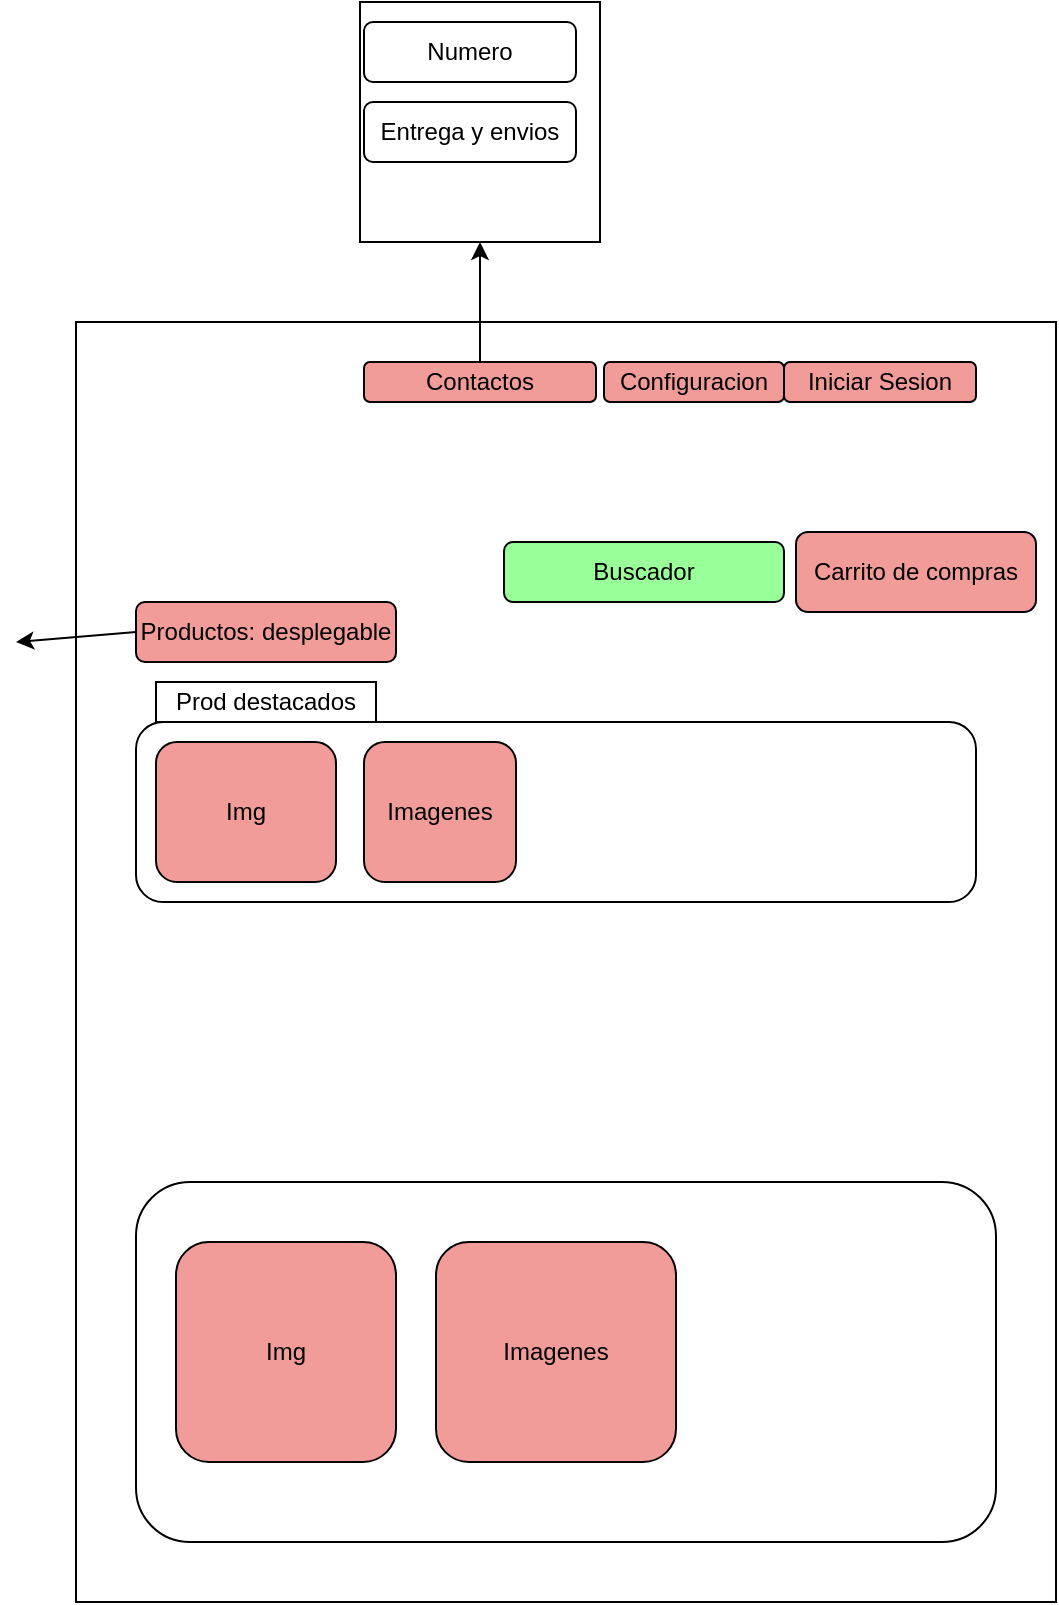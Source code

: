 <mxfile version="26.1.1">
  <diagram name="Page-1" id="lJxH6t8gqwgmXtBWm7o9">
    <mxGraphModel dx="1114" dy="1775" grid="1" gridSize="10" guides="1" tooltips="1" connect="1" arrows="1" fold="1" page="1" pageScale="1" pageWidth="827" pageHeight="1169" math="0" shadow="0">
      <root>
        <mxCell id="0" />
        <mxCell id="1" parent="0" />
        <mxCell id="he2NPY8yUSenZWAoKytD-6" value="" style="rounded=0;whiteSpace=wrap;html=1;" vertex="1" parent="1">
          <mxGeometry x="60" y="30" width="490" height="640" as="geometry" />
        </mxCell>
        <mxCell id="T8Xv3cssepLBzFLuWM8g-2" value="Iniciar Sesion" style="rounded=1;whiteSpace=wrap;html=1;fillColor=#F19C99;" parent="1" vertex="1">
          <mxGeometry x="414" y="50" width="96" height="20" as="geometry" />
        </mxCell>
        <mxCell id="T8Xv3cssepLBzFLuWM8g-3" value="Buscador" style="rounded=1;whiteSpace=wrap;html=1;fillColor=#99FF99;" parent="1" vertex="1">
          <mxGeometry x="274" y="140" width="140" height="30" as="geometry" />
        </mxCell>
        <mxCell id="T8Xv3cssepLBzFLuWM8g-4" value="Carrito de compras" style="rounded=1;whiteSpace=wrap;html=1;fillColor=#F19C99;" parent="1" vertex="1">
          <mxGeometry x="420" y="135" width="120" height="40" as="geometry" />
        </mxCell>
        <mxCell id="T8Xv3cssepLBzFLuWM8g-5" value="Productos: desplegable" style="rounded=1;whiteSpace=wrap;html=1;fillColor=#F19C99;" parent="1" vertex="1">
          <mxGeometry x="90" y="170" width="130" height="30" as="geometry" />
        </mxCell>
        <mxCell id="T8Xv3cssepLBzFLuWM8g-6" value="Configuracion" style="rounded=1;whiteSpace=wrap;html=1;fillColor=#F19C99;" parent="1" vertex="1">
          <mxGeometry x="324" y="50" width="90" height="20" as="geometry" />
        </mxCell>
        <mxCell id="T8Xv3cssepLBzFLuWM8g-7" value="Contactos" style="rounded=1;whiteSpace=wrap;html=1;fillColor=#F19C99;" parent="1" vertex="1">
          <mxGeometry x="204" y="50" width="116" height="20" as="geometry" />
        </mxCell>
        <mxCell id="T8Xv3cssepLBzFLuWM8g-8" value="" style="endArrow=classic;html=1;rounded=0;exitX=0.5;exitY=0;exitDx=0;exitDy=0;" parent="1" source="T8Xv3cssepLBzFLuWM8g-7" target="T8Xv3cssepLBzFLuWM8g-9" edge="1">
          <mxGeometry width="50" height="50" relative="1" as="geometry">
            <mxPoint x="390" y="80" as="sourcePoint" />
            <mxPoint x="262" y="10" as="targetPoint" />
          </mxGeometry>
        </mxCell>
        <mxCell id="T8Xv3cssepLBzFLuWM8g-9" value="" style="rounded=0;whiteSpace=wrap;html=1;" parent="1" vertex="1">
          <mxGeometry x="202" y="-130" width="120" height="120" as="geometry" />
        </mxCell>
        <mxCell id="T8Xv3cssepLBzFLuWM8g-10" value="Numero" style="rounded=1;whiteSpace=wrap;html=1;" parent="1" vertex="1">
          <mxGeometry x="204" y="-120" width="106" height="30" as="geometry" />
        </mxCell>
        <mxCell id="T8Xv3cssepLBzFLuWM8g-11" value="Entrega y envios" style="rounded=1;whiteSpace=wrap;html=1;" parent="1" vertex="1">
          <mxGeometry x="204" y="-80" width="106" height="30" as="geometry" />
        </mxCell>
        <mxCell id="T8Xv3cssepLBzFLuWM8g-12" value="" style="rounded=1;whiteSpace=wrap;html=1;" parent="1" vertex="1">
          <mxGeometry x="90" y="230" width="420" height="90" as="geometry" />
        </mxCell>
        <mxCell id="T8Xv3cssepLBzFLuWM8g-13" value="Img" style="rounded=1;whiteSpace=wrap;html=1;fillColor=#F19C99;" parent="1" vertex="1">
          <mxGeometry x="100" y="240" width="90" height="70" as="geometry" />
        </mxCell>
        <mxCell id="T8Xv3cssepLBzFLuWM8g-14" value="Imagenes" style="rounded=1;whiteSpace=wrap;html=1;fillColor=#F19C99;" parent="1" vertex="1">
          <mxGeometry x="204" y="240" width="76" height="70" as="geometry" />
        </mxCell>
        <mxCell id="he2NPY8yUSenZWAoKytD-2" value="" style="rounded=1;whiteSpace=wrap;html=1;" vertex="1" parent="1">
          <mxGeometry x="90" y="460" width="430" height="180" as="geometry" />
        </mxCell>
        <mxCell id="he2NPY8yUSenZWAoKytD-3" value="Img" style="rounded=1;whiteSpace=wrap;html=1;fillColor=#F19C99;" vertex="1" parent="1">
          <mxGeometry x="110" y="490" width="110" height="110" as="geometry" />
        </mxCell>
        <mxCell id="he2NPY8yUSenZWAoKytD-4" value="Imagenes" style="rounded=1;whiteSpace=wrap;html=1;fillColor=#F19C99;" vertex="1" parent="1">
          <mxGeometry x="240" y="490" width="120" height="110" as="geometry" />
        </mxCell>
        <mxCell id="0DSb249LTHU2Y63Ll6PR-1" value="Prod destacados" style="rounded=0;whiteSpace=wrap;html=1;" vertex="1" parent="1">
          <mxGeometry x="100" y="210" width="110" height="20" as="geometry" />
        </mxCell>
        <mxCell id="0DSb249LTHU2Y63Ll6PR-2" value="" style="endArrow=classic;html=1;rounded=0;exitX=0;exitY=0.5;exitDx=0;exitDy=0;" edge="1" parent="1" source="T8Xv3cssepLBzFLuWM8g-5">
          <mxGeometry width="50" height="50" relative="1" as="geometry">
            <mxPoint y="180" as="sourcePoint" />
            <mxPoint x="30" y="190" as="targetPoint" />
          </mxGeometry>
        </mxCell>
      </root>
    </mxGraphModel>
  </diagram>
</mxfile>
